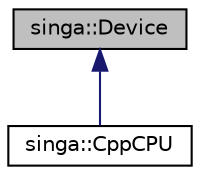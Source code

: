 digraph "singa::Device"
{
  edge [fontname="Helvetica",fontsize="10",labelfontname="Helvetica",labelfontsize="10"];
  node [fontname="Helvetica",fontsize="10",shape=record];
  Node0 [label="singa::Device",height=0.2,width=0.4,color="black", fillcolor="grey75", style="filled", fontcolor="black"];
  Node0 -> Node1 [dir="back",color="midnightblue",fontsize="10",style="solid",fontname="Helvetica"];
  Node1 [label="singa::CppCPU",height=0.2,width=0.4,color="black", fillcolor="white", style="filled",URL="$classsinga_1_1CppCPU.html",tooltip="Represent a CPU device which may have multiple threads/executors. "];
}
